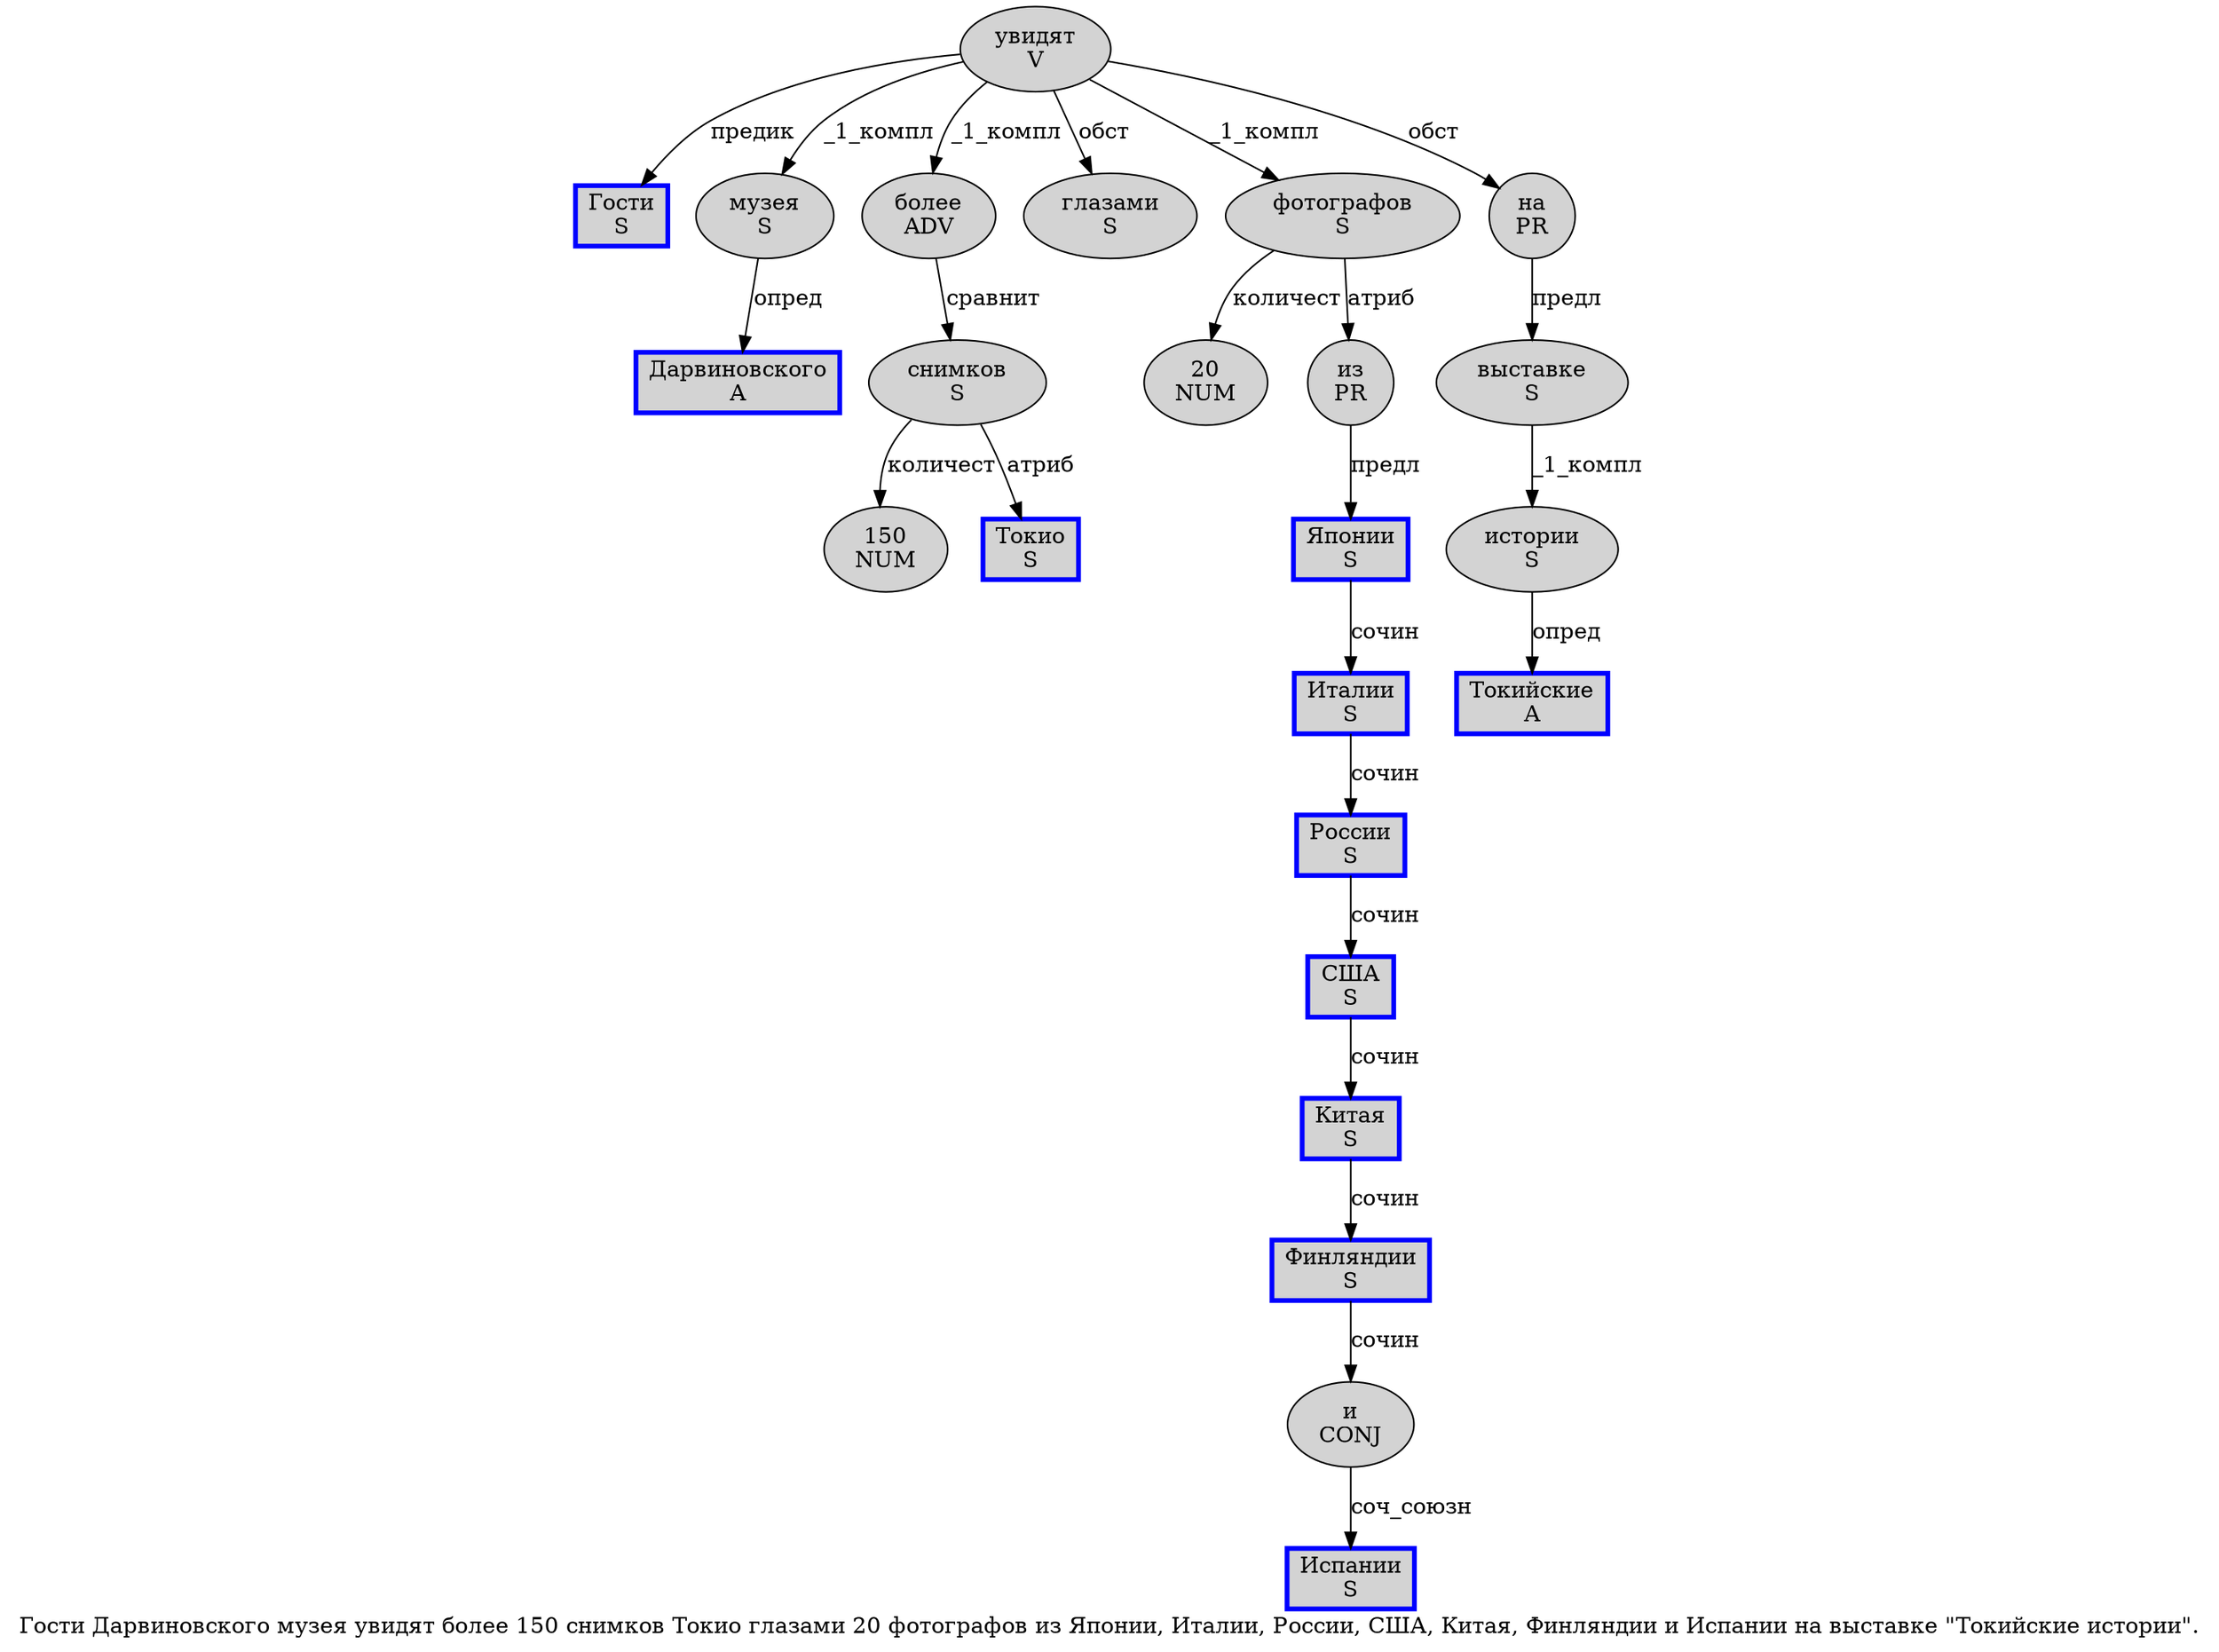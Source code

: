 digraph SENTENCE_261 {
	graph [label="Гости Дарвиновского музея увидят более 150 снимков Токио глазами 20 фотографов из Японии, Италии, России, США, Китая, Финляндии и Испании на выставке \"Токийские истории\"."]
	node [style=filled]
		0 [label="Гости
S" color=blue fillcolor=lightgray penwidth=3 shape=box]
		1 [label="Дарвиновского
A" color=blue fillcolor=lightgray penwidth=3 shape=box]
		2 [label="музея
S" color="" fillcolor=lightgray penwidth=1 shape=ellipse]
		3 [label="увидят
V" color="" fillcolor=lightgray penwidth=1 shape=ellipse]
		4 [label="более
ADV" color="" fillcolor=lightgray penwidth=1 shape=ellipse]
		5 [label="150
NUM" color="" fillcolor=lightgray penwidth=1 shape=ellipse]
		6 [label="снимков
S" color="" fillcolor=lightgray penwidth=1 shape=ellipse]
		7 [label="Токио
S" color=blue fillcolor=lightgray penwidth=3 shape=box]
		8 [label="глазами
S" color="" fillcolor=lightgray penwidth=1 shape=ellipse]
		9 [label="20
NUM" color="" fillcolor=lightgray penwidth=1 shape=ellipse]
		10 [label="фотографов
S" color="" fillcolor=lightgray penwidth=1 shape=ellipse]
		11 [label="из
PR" color="" fillcolor=lightgray penwidth=1 shape=ellipse]
		12 [label="Японии
S" color=blue fillcolor=lightgray penwidth=3 shape=box]
		14 [label="Италии
S" color=blue fillcolor=lightgray penwidth=3 shape=box]
		16 [label="России
S" color=blue fillcolor=lightgray penwidth=3 shape=box]
		18 [label="США
S" color=blue fillcolor=lightgray penwidth=3 shape=box]
		20 [label="Китая
S" color=blue fillcolor=lightgray penwidth=3 shape=box]
		22 [label="Финляндии
S" color=blue fillcolor=lightgray penwidth=3 shape=box]
		23 [label="и
CONJ" color="" fillcolor=lightgray penwidth=1 shape=ellipse]
		24 [label="Испании
S" color=blue fillcolor=lightgray penwidth=3 shape=box]
		25 [label="на
PR" color="" fillcolor=lightgray penwidth=1 shape=ellipse]
		26 [label="выставке
S" color="" fillcolor=lightgray penwidth=1 shape=ellipse]
		28 [label="Токийские
A" color=blue fillcolor=lightgray penwidth=3 shape=box]
		29 [label="истории
S" color="" fillcolor=lightgray penwidth=1 shape=ellipse]
			16 -> 18 [label="сочин"]
			10 -> 9 [label="количест"]
			10 -> 11 [label="атриб"]
			26 -> 29 [label="_1_компл"]
			2 -> 1 [label="опред"]
			29 -> 28 [label="опред"]
			20 -> 22 [label="сочин"]
			22 -> 23 [label="сочин"]
			23 -> 24 [label="соч_союзн"]
			12 -> 14 [label="сочин"]
			6 -> 5 [label="количест"]
			6 -> 7 [label="атриб"]
			11 -> 12 [label="предл"]
			4 -> 6 [label="сравнит"]
			14 -> 16 [label="сочин"]
			18 -> 20 [label="сочин"]
			25 -> 26 [label="предл"]
			3 -> 0 [label="предик"]
			3 -> 2 [label="_1_компл"]
			3 -> 4 [label="_1_компл"]
			3 -> 8 [label="обст"]
			3 -> 10 [label="_1_компл"]
			3 -> 25 [label="обст"]
}
